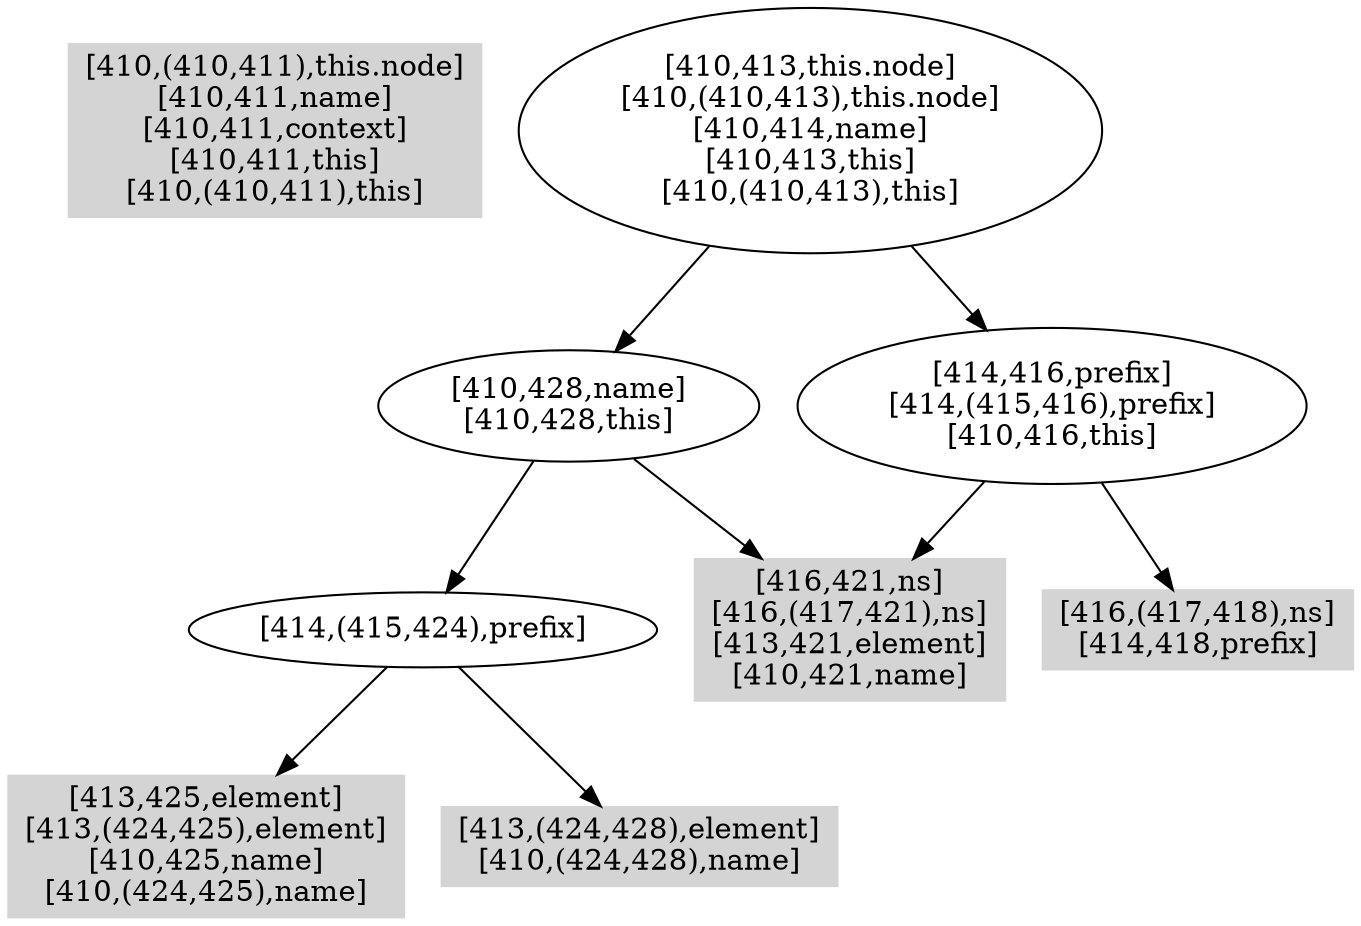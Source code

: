 digraph { 
212 [shape=box,style=filled,color=".0 .0 .83",label="[410,(410,411),this.node]\n[410,411,name]\n[410,411,context]\n[410,411,this]\n[410,(410,411),this]"];
213 [shape=box,style=filled,color=".0 .0 .83",label="[413,425,element]\n[413,(424,425),element]\n[410,425,name]\n[410,(424,425),name]"];
214 [shape=box,style=filled,color=".0 .0 .83",label="[413,(424,428),element]\n[410,(424,428),name]"];
215 [shape=box,style=filled,color=".0 .0 .83",label="[416,421,ns]\n[416,(417,421),ns]\n[413,421,element]\n[410,421,name]"];
216 [label="[414,(415,424),prefix]"];
217 [label="[410,428,name]\n[410,428,this]"];
218 [shape=box,style=filled,color=".0 .0 .83",label="[416,(417,418),ns]\n[414,418,prefix]"];
219 [label="[414,416,prefix]\n[414,(415,416),prefix]\n[410,416,this]"];
220 [label="[410,413,this.node]\n[410,(410,413),this.node]\n[410,414,name]\n[410,413,this]\n[410,(410,413),this]"];
216 -> 213;
216 -> 214;
217 -> 215;
217 -> 216;
219 -> 215;
219 -> 218;
220 -> 217;
220 -> 219;
}